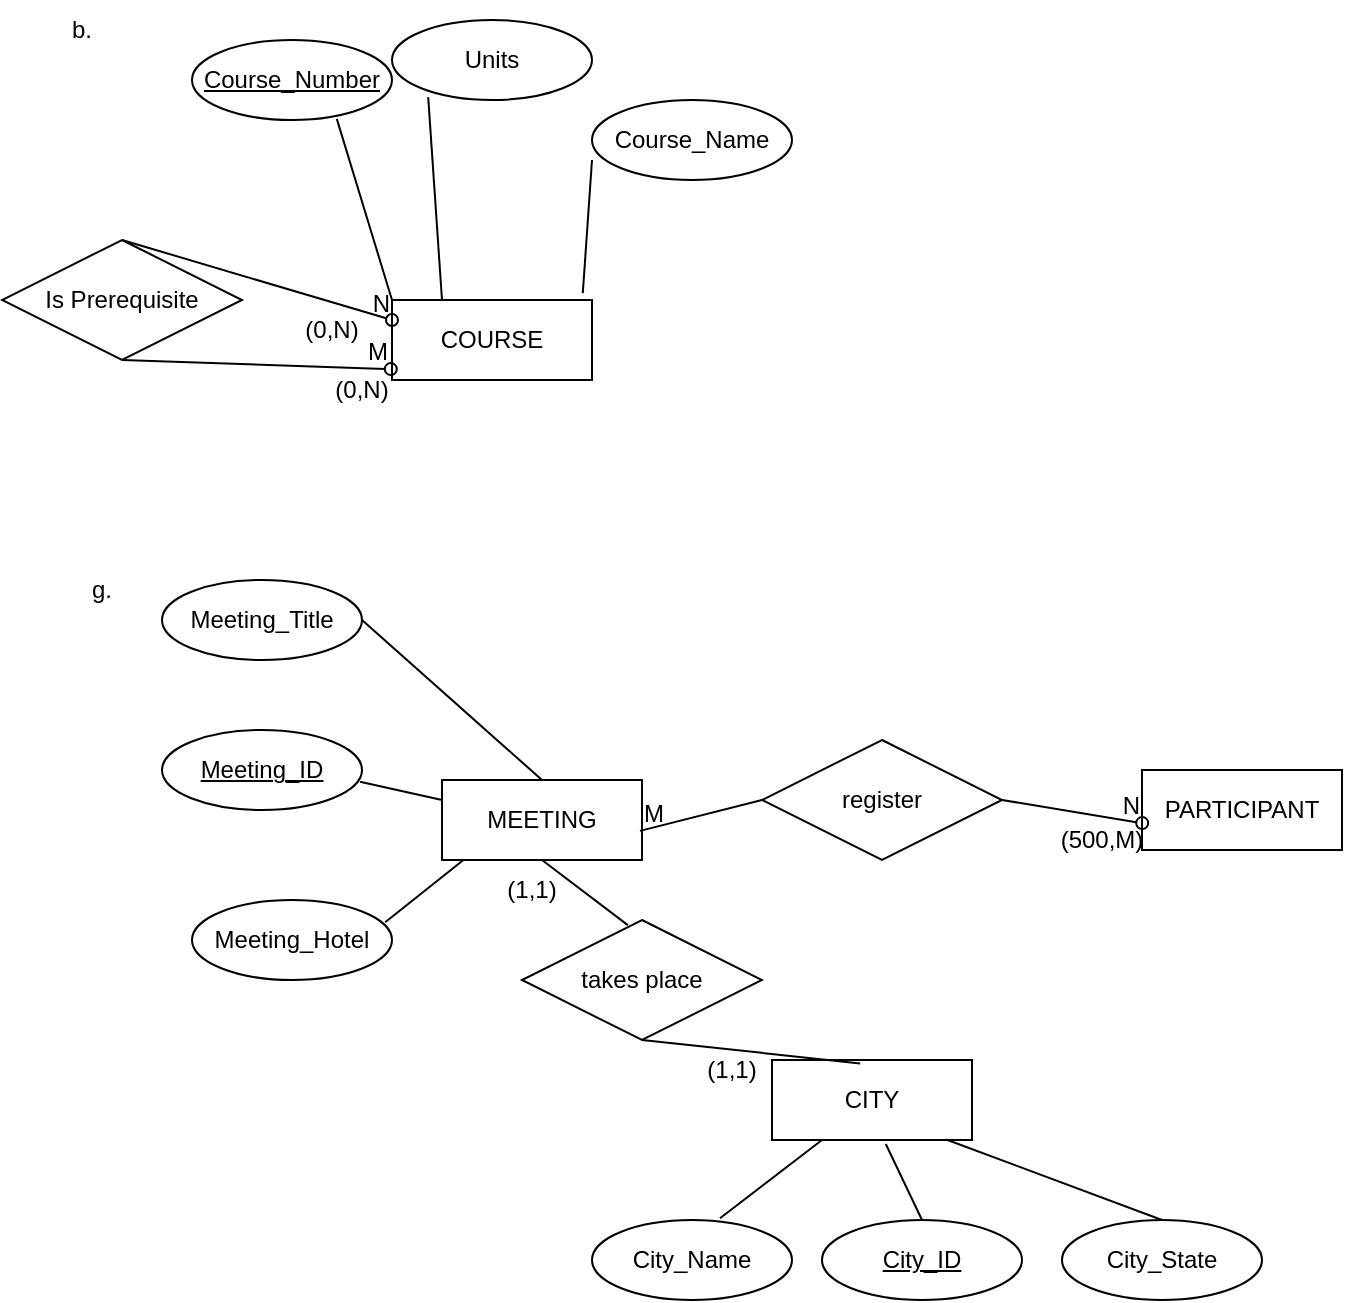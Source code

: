<mxfile version="24.0.1" type="github">
  <diagram id="R2lEEEUBdFMjLlhIrx00" name="Page-1">
    <mxGraphModel dx="807" dy="426" grid="1" gridSize="10" guides="1" tooltips="1" connect="1" arrows="1" fold="1" page="1" pageScale="1" pageWidth="850" pageHeight="1100" math="0" shadow="0" extFonts="Permanent Marker^https://fonts.googleapis.com/css?family=Permanent+Marker">
      <root>
        <mxCell id="0" />
        <mxCell id="1" parent="0" />
        <mxCell id="102_mF9LF6HVOv6WJVdq-1" value="COURSE" style="whiteSpace=wrap;html=1;align=center;" vertex="1" parent="1">
          <mxGeometry x="325" y="460" width="100" height="40" as="geometry" />
        </mxCell>
        <mxCell id="102_mF9LF6HVOv6WJVdq-2" value="Course_Number" style="ellipse;whiteSpace=wrap;html=1;align=center;fontStyle=4;" vertex="1" parent="1">
          <mxGeometry x="225" y="330" width="100" height="40" as="geometry" />
        </mxCell>
        <mxCell id="102_mF9LF6HVOv6WJVdq-3" value="Course_Name" style="ellipse;whiteSpace=wrap;html=1;align=center;" vertex="1" parent="1">
          <mxGeometry x="425" y="360" width="100" height="40" as="geometry" />
        </mxCell>
        <mxCell id="102_mF9LF6HVOv6WJVdq-4" value="" style="endArrow=none;html=1;rounded=0;exitX=0.724;exitY=0.986;exitDx=0;exitDy=0;exitPerimeter=0;entryX=0;entryY=0;entryDx=0;entryDy=0;" edge="1" parent="1" source="102_mF9LF6HVOv6WJVdq-2" target="102_mF9LF6HVOv6WJVdq-1">
          <mxGeometry relative="1" as="geometry">
            <mxPoint x="150" y="450" as="sourcePoint" />
            <mxPoint x="310" y="450" as="targetPoint" />
          </mxGeometry>
        </mxCell>
        <mxCell id="102_mF9LF6HVOv6WJVdq-5" value="" style="endArrow=none;html=1;rounded=0;exitX=0.954;exitY=-0.086;exitDx=0;exitDy=0;exitPerimeter=0;entryX=0;entryY=0.75;entryDx=0;entryDy=0;entryPerimeter=0;" edge="1" parent="1" source="102_mF9LF6HVOv6WJVdq-1" target="102_mF9LF6HVOv6WJVdq-3">
          <mxGeometry relative="1" as="geometry">
            <mxPoint x="282" y="399" as="sourcePoint" />
            <mxPoint x="335" y="440" as="targetPoint" />
          </mxGeometry>
        </mxCell>
        <mxCell id="102_mF9LF6HVOv6WJVdq-6" value="Units" style="ellipse;whiteSpace=wrap;html=1;align=center;" vertex="1" parent="1">
          <mxGeometry x="325" y="320" width="100" height="40" as="geometry" />
        </mxCell>
        <mxCell id="102_mF9LF6HVOv6WJVdq-7" value="" style="endArrow=none;html=1;rounded=0;exitX=0.25;exitY=0;exitDx=0;exitDy=0;entryX=0.181;entryY=0.964;entryDx=0;entryDy=0;entryPerimeter=0;" edge="1" parent="1" target="102_mF9LF6HVOv6WJVdq-6" source="102_mF9LF6HVOv6WJVdq-1">
          <mxGeometry relative="1" as="geometry">
            <mxPoint x="340" y="440" as="sourcePoint" />
            <mxPoint x="285" y="390" as="targetPoint" />
          </mxGeometry>
        </mxCell>
        <mxCell id="102_mF9LF6HVOv6WJVdq-8" value="Is Prerequisite" style="shape=rhombus;perimeter=rhombusPerimeter;whiteSpace=wrap;html=1;align=center;" vertex="1" parent="1">
          <mxGeometry x="130" y="430" width="120" height="60" as="geometry" />
        </mxCell>
        <mxCell id="102_mF9LF6HVOv6WJVdq-22" value="" style="endArrow=oval;html=1;rounded=0;entryX=-0.006;entryY=0.864;entryDx=0;entryDy=0;entryPerimeter=0;exitX=0.5;exitY=1;exitDx=0;exitDy=0;endFill=0;" edge="1" parent="1" source="102_mF9LF6HVOv6WJVdq-8" target="102_mF9LF6HVOv6WJVdq-1">
          <mxGeometry relative="1" as="geometry">
            <mxPoint x="220" y="500" as="sourcePoint" />
            <mxPoint x="380" y="500" as="targetPoint" />
          </mxGeometry>
        </mxCell>
        <mxCell id="102_mF9LF6HVOv6WJVdq-23" value="M" style="resizable=0;html=1;whiteSpace=wrap;align=right;verticalAlign=bottom;" connectable="0" vertex="1" parent="102_mF9LF6HVOv6WJVdq-22">
          <mxGeometry x="1" relative="1" as="geometry" />
        </mxCell>
        <mxCell id="102_mF9LF6HVOv6WJVdq-24" value="" style="endArrow=oval;html=1;rounded=0;entryX=0;entryY=0.25;entryDx=0;entryDy=0;exitX=0.5;exitY=0;exitDx=0;exitDy=0;endFill=0;" edge="1" parent="1" source="102_mF9LF6HVOv6WJVdq-8" target="102_mF9LF6HVOv6WJVdq-1">
          <mxGeometry relative="1" as="geometry">
            <mxPoint x="200" y="500" as="sourcePoint" />
            <mxPoint x="337" y="475" as="targetPoint" />
          </mxGeometry>
        </mxCell>
        <mxCell id="102_mF9LF6HVOv6WJVdq-25" value="N" style="resizable=0;html=1;whiteSpace=wrap;align=right;verticalAlign=bottom;" connectable="0" vertex="1" parent="102_mF9LF6HVOv6WJVdq-24">
          <mxGeometry x="1" relative="1" as="geometry" />
        </mxCell>
        <mxCell id="102_mF9LF6HVOv6WJVdq-26" value="b." style="text;html=1;align=center;verticalAlign=middle;whiteSpace=wrap;rounded=0;" vertex="1" parent="1">
          <mxGeometry x="140" y="310" width="60" height="30" as="geometry" />
        </mxCell>
        <mxCell id="102_mF9LF6HVOv6WJVdq-27" value="g." style="text;html=1;align=center;verticalAlign=middle;whiteSpace=wrap;rounded=0;" vertex="1" parent="1">
          <mxGeometry x="150" y="590" width="60" height="30" as="geometry" />
        </mxCell>
        <mxCell id="102_mF9LF6HVOv6WJVdq-28" value="MEETING" style="whiteSpace=wrap;html=1;align=center;" vertex="1" parent="1">
          <mxGeometry x="350" y="700" width="100" height="40" as="geometry" />
        </mxCell>
        <mxCell id="102_mF9LF6HVOv6WJVdq-30" value="PARTICIPANT" style="whiteSpace=wrap;html=1;align=center;" vertex="1" parent="1">
          <mxGeometry x="700" y="695" width="100" height="40" as="geometry" />
        </mxCell>
        <mxCell id="102_mF9LF6HVOv6WJVdq-31" value="CITY" style="whiteSpace=wrap;html=1;align=center;" vertex="1" parent="1">
          <mxGeometry x="515" y="840" width="100" height="40" as="geometry" />
        </mxCell>
        <mxCell id="102_mF9LF6HVOv6WJVdq-32" value="(0,N)" style="text;html=1;align=center;verticalAlign=middle;whiteSpace=wrap;rounded=0;" vertex="1" parent="1">
          <mxGeometry x="280" y="490" width="60" height="30" as="geometry" />
        </mxCell>
        <mxCell id="102_mF9LF6HVOv6WJVdq-33" value="(0,N)" style="text;html=1;align=center;verticalAlign=middle;whiteSpace=wrap;rounded=0;" vertex="1" parent="1">
          <mxGeometry x="265" y="460" width="60" height="30" as="geometry" />
        </mxCell>
        <mxCell id="102_mF9LF6HVOv6WJVdq-36" value="" style="endArrow=none;html=1;rounded=0;entryX=0.441;entryY=0.043;entryDx=0;entryDy=0;entryPerimeter=0;exitX=0.5;exitY=1;exitDx=0;exitDy=0;" edge="1" parent="1" source="102_mF9LF6HVOv6WJVdq-38" target="102_mF9LF6HVOv6WJVdq-31">
          <mxGeometry relative="1" as="geometry">
            <mxPoint x="340" y="770" as="sourcePoint" />
            <mxPoint x="500" y="770" as="targetPoint" />
          </mxGeometry>
        </mxCell>
        <mxCell id="102_mF9LF6HVOv6WJVdq-39" value="" style="endArrow=none;html=1;rounded=0;entryX=0.441;entryY=0.043;entryDx=0;entryDy=0;entryPerimeter=0;exitX=0.5;exitY=1;exitDx=0;exitDy=0;" edge="1" parent="1" source="102_mF9LF6HVOv6WJVdq-28" target="102_mF9LF6HVOv6WJVdq-38">
          <mxGeometry relative="1" as="geometry">
            <mxPoint x="400" y="740" as="sourcePoint" />
            <mxPoint x="494" y="832" as="targetPoint" />
          </mxGeometry>
        </mxCell>
        <mxCell id="102_mF9LF6HVOv6WJVdq-38" value="takes place" style="shape=rhombus;perimeter=rhombusPerimeter;whiteSpace=wrap;html=1;align=center;" vertex="1" parent="1">
          <mxGeometry x="390" y="770" width="120" height="60" as="geometry" />
        </mxCell>
        <mxCell id="102_mF9LF6HVOv6WJVdq-40" value="(1,1)" style="text;html=1;align=center;verticalAlign=middle;whiteSpace=wrap;rounded=0;" vertex="1" parent="1">
          <mxGeometry x="365" y="740" width="60" height="30" as="geometry" />
        </mxCell>
        <mxCell id="102_mF9LF6HVOv6WJVdq-41" value="(1,1)" style="text;html=1;align=center;verticalAlign=middle;whiteSpace=wrap;rounded=0;" vertex="1" parent="1">
          <mxGeometry x="465" y="830" width="60" height="30" as="geometry" />
        </mxCell>
        <mxCell id="102_mF9LF6HVOv6WJVdq-42" value="" style="endArrow=oval;html=1;rounded=0;exitX=1;exitY=0.5;exitDx=0;exitDy=0;entryX=0.001;entryY=0.664;entryDx=0;entryDy=0;entryPerimeter=0;endFill=0;" edge="1" parent="1" source="102_mF9LF6HVOv6WJVdq-48" target="102_mF9LF6HVOv6WJVdq-30">
          <mxGeometry relative="1" as="geometry">
            <mxPoint x="633.8" y="718.16" as="sourcePoint" />
            <mxPoint x="610" y="720" as="targetPoint" />
          </mxGeometry>
        </mxCell>
        <mxCell id="102_mF9LF6HVOv6WJVdq-44" value="N" style="resizable=0;html=1;whiteSpace=wrap;align=right;verticalAlign=bottom;" connectable="0" vertex="1" parent="102_mF9LF6HVOv6WJVdq-42">
          <mxGeometry x="1" relative="1" as="geometry" />
        </mxCell>
        <mxCell id="102_mF9LF6HVOv6WJVdq-45" value="" style="endArrow=none;html=1;rounded=0;exitX=0.99;exitY=0.636;exitDx=0;exitDy=0;exitPerimeter=0;entryX=0;entryY=0.5;entryDx=0;entryDy=0;" edge="1" parent="1" source="102_mF9LF6HVOv6WJVdq-28" target="102_mF9LF6HVOv6WJVdq-48">
          <mxGeometry relative="1" as="geometry">
            <mxPoint x="449" y="725" as="sourcePoint" />
            <mxPoint x="515.12" y="719.84" as="targetPoint" />
          </mxGeometry>
        </mxCell>
        <mxCell id="102_mF9LF6HVOv6WJVdq-46" value="M" style="resizable=0;html=1;whiteSpace=wrap;align=left;verticalAlign=bottom;" connectable="0" vertex="1" parent="102_mF9LF6HVOv6WJVdq-45">
          <mxGeometry x="-1" relative="1" as="geometry" />
        </mxCell>
        <mxCell id="102_mF9LF6HVOv6WJVdq-48" value="register" style="shape=rhombus;perimeter=rhombusPerimeter;whiteSpace=wrap;html=1;align=center;" vertex="1" parent="1">
          <mxGeometry x="510" y="680" width="120" height="60" as="geometry" />
        </mxCell>
        <mxCell id="102_mF9LF6HVOv6WJVdq-49" value="(500,M)" style="text;html=1;align=center;verticalAlign=middle;whiteSpace=wrap;rounded=0;" vertex="1" parent="1">
          <mxGeometry x="650" y="715" width="60" height="30" as="geometry" />
        </mxCell>
        <mxCell id="102_mF9LF6HVOv6WJVdq-50" value="City_Name" style="ellipse;whiteSpace=wrap;html=1;align=center;" vertex="1" parent="1">
          <mxGeometry x="425" y="920" width="100" height="40" as="geometry" />
        </mxCell>
        <mxCell id="102_mF9LF6HVOv6WJVdq-51" value="City_ID" style="ellipse;whiteSpace=wrap;html=1;align=center;fontStyle=4;" vertex="1" parent="1">
          <mxGeometry x="540" y="920" width="100" height="40" as="geometry" />
        </mxCell>
        <mxCell id="102_mF9LF6HVOv6WJVdq-52" value="City_State" style="ellipse;whiteSpace=wrap;html=1;align=center;" vertex="1" parent="1">
          <mxGeometry x="660" y="920" width="100" height="40" as="geometry" />
        </mxCell>
        <mxCell id="102_mF9LF6HVOv6WJVdq-53" value="" style="endArrow=none;html=1;rounded=0;entryX=0.5;entryY=0;entryDx=0;entryDy=0;exitX=0.871;exitY=0.993;exitDx=0;exitDy=0;exitPerimeter=0;" edge="1" parent="1" source="102_mF9LF6HVOv6WJVdq-31" target="102_mF9LF6HVOv6WJVdq-52">
          <mxGeometry relative="1" as="geometry">
            <mxPoint x="680" y="900" as="sourcePoint" />
            <mxPoint x="840" y="900" as="targetPoint" />
          </mxGeometry>
        </mxCell>
        <mxCell id="102_mF9LF6HVOv6WJVdq-54" value="" style="endArrow=none;html=1;rounded=0;entryX=0.5;entryY=0;entryDx=0;entryDy=0;exitX=0.569;exitY=1.05;exitDx=0;exitDy=0;exitPerimeter=0;" edge="1" parent="1" source="102_mF9LF6HVOv6WJVdq-31" target="102_mF9LF6HVOv6WJVdq-51">
          <mxGeometry relative="1" as="geometry">
            <mxPoint x="612" y="890" as="sourcePoint" />
            <mxPoint x="720" y="930" as="targetPoint" />
          </mxGeometry>
        </mxCell>
        <mxCell id="102_mF9LF6HVOv6WJVdq-55" value="" style="endArrow=none;html=1;rounded=0;entryX=0.64;entryY=-0.021;entryDx=0;entryDy=0;exitX=0.25;exitY=1;exitDx=0;exitDy=0;entryPerimeter=0;" edge="1" parent="1" source="102_mF9LF6HVOv6WJVdq-31" target="102_mF9LF6HVOv6WJVdq-50">
          <mxGeometry relative="1" as="geometry">
            <mxPoint x="622" y="900" as="sourcePoint" />
            <mxPoint x="730" y="940" as="targetPoint" />
          </mxGeometry>
        </mxCell>
        <mxCell id="102_mF9LF6HVOv6WJVdq-56" value="Meeting_Hotel" style="ellipse;whiteSpace=wrap;html=1;align=center;" vertex="1" parent="1">
          <mxGeometry x="225" y="760" width="100" height="40" as="geometry" />
        </mxCell>
        <mxCell id="102_mF9LF6HVOv6WJVdq-57" value="Meeting_ID" style="ellipse;whiteSpace=wrap;html=1;align=center;fontStyle=4;" vertex="1" parent="1">
          <mxGeometry x="210" y="675" width="100" height="40" as="geometry" />
        </mxCell>
        <mxCell id="102_mF9LF6HVOv6WJVdq-58" value="Meeting_Title" style="ellipse;whiteSpace=wrap;html=1;align=center;" vertex="1" parent="1">
          <mxGeometry x="210" y="600" width="100" height="40" as="geometry" />
        </mxCell>
        <mxCell id="102_mF9LF6HVOv6WJVdq-59" value="" style="endArrow=none;html=1;rounded=0;exitX=1;exitY=0.5;exitDx=0;exitDy=0;entryX=0.5;entryY=0;entryDx=0;entryDy=0;" edge="1" parent="1" source="102_mF9LF6HVOv6WJVdq-58" target="102_mF9LF6HVOv6WJVdq-28">
          <mxGeometry relative="1" as="geometry">
            <mxPoint x="470" y="760" as="sourcePoint" />
            <mxPoint x="630" y="760" as="targetPoint" />
          </mxGeometry>
        </mxCell>
        <mxCell id="102_mF9LF6HVOv6WJVdq-60" value="" style="endArrow=none;html=1;rounded=0;exitX=0.99;exitY=0.646;exitDx=0;exitDy=0;entryX=0;entryY=0.25;entryDx=0;entryDy=0;exitPerimeter=0;" edge="1" parent="1" source="102_mF9LF6HVOv6WJVdq-57" target="102_mF9LF6HVOv6WJVdq-28">
          <mxGeometry relative="1" as="geometry">
            <mxPoint x="320" y="630" as="sourcePoint" />
            <mxPoint x="410" y="710" as="targetPoint" />
          </mxGeometry>
        </mxCell>
        <mxCell id="102_mF9LF6HVOv6WJVdq-61" value="" style="endArrow=none;html=1;rounded=0;exitX=0.966;exitY=0.279;exitDx=0;exitDy=0;entryX=0.104;entryY=1.007;entryDx=0;entryDy=0;exitPerimeter=0;entryPerimeter=0;" edge="1" parent="1" source="102_mF9LF6HVOv6WJVdq-56" target="102_mF9LF6HVOv6WJVdq-28">
          <mxGeometry relative="1" as="geometry">
            <mxPoint x="330" y="640" as="sourcePoint" />
            <mxPoint x="420" y="720" as="targetPoint" />
          </mxGeometry>
        </mxCell>
      </root>
    </mxGraphModel>
  </diagram>
</mxfile>
